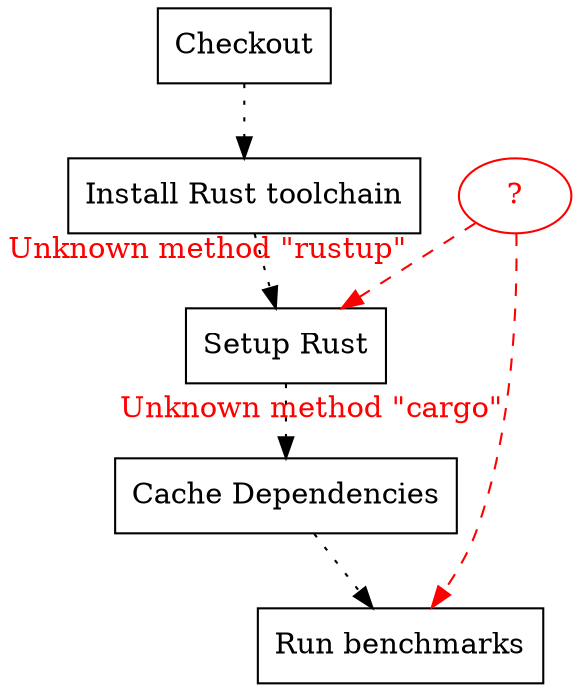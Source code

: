 digraph {
	Checkout [shape=rect]
	"Install Rust toolchain" [shape=rect]
	"Setup Rust" [shape=rect]
	"Cache Dependencies" [shape=rect]
	"Run benchmarks" [shape=rect]
	"?" [shape=rect]
	"?" [color=red fontcolor=red shape=ellipse]
	Checkout -> "Install Rust toolchain" [style=dotted xlabel=""]
	"Install Rust toolchain" -> "Setup Rust" [style=dotted xlabel=""]
	"Setup Rust" -> "Cache Dependencies" [style=dotted xlabel=""]
	"Cache Dependencies" -> "Run benchmarks" [style=dotted xlabel=""]
	"?" -> "Setup Rust" [color=red fontcolor=red style=dashed xlabel="Unknown method \"rustup\""]
	"?" -> "Run benchmarks" [color=red fontcolor=red style=dashed xlabel="Unknown method \"cargo\""]
}
